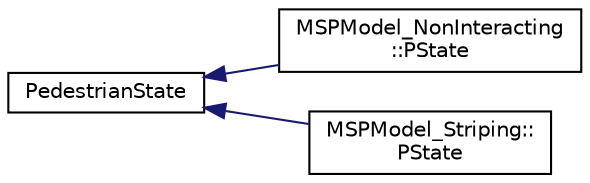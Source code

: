 digraph "Graphical Class Hierarchy"
{
  edge [fontname="Helvetica",fontsize="10",labelfontname="Helvetica",labelfontsize="10"];
  node [fontname="Helvetica",fontsize="10",shape=record];
  rankdir="LR";
  Node0 [label="PedestrianState",height=0.2,width=0.4,color="black", fillcolor="white", style="filled",URL="$d8/de4/class_pedestrian_state.html",tooltip="abstract base class for managing callbacks to retrieve various state information from the model ..."];
  Node0 -> Node1 [dir="back",color="midnightblue",fontsize="10",style="solid",fontname="Helvetica"];
  Node1 [label="MSPModel_NonInteracting\l::PState",height=0.2,width=0.4,color="black", fillcolor="white", style="filled",URL="$da/d07/class_m_s_p_model___non_interacting_1_1_p_state.html",tooltip="abstract base class for managing callbacks to retrieve various state information from the model ..."];
  Node0 -> Node2 [dir="back",color="midnightblue",fontsize="10",style="solid",fontname="Helvetica"];
  Node2 [label="MSPModel_Striping::\lPState",height=0.2,width=0.4,color="black", fillcolor="white", style="filled",URL="$d2/d65/class_m_s_p_model___striping_1_1_p_state.html",tooltip="Container for pedestrian state and individual position update function. "];
}
